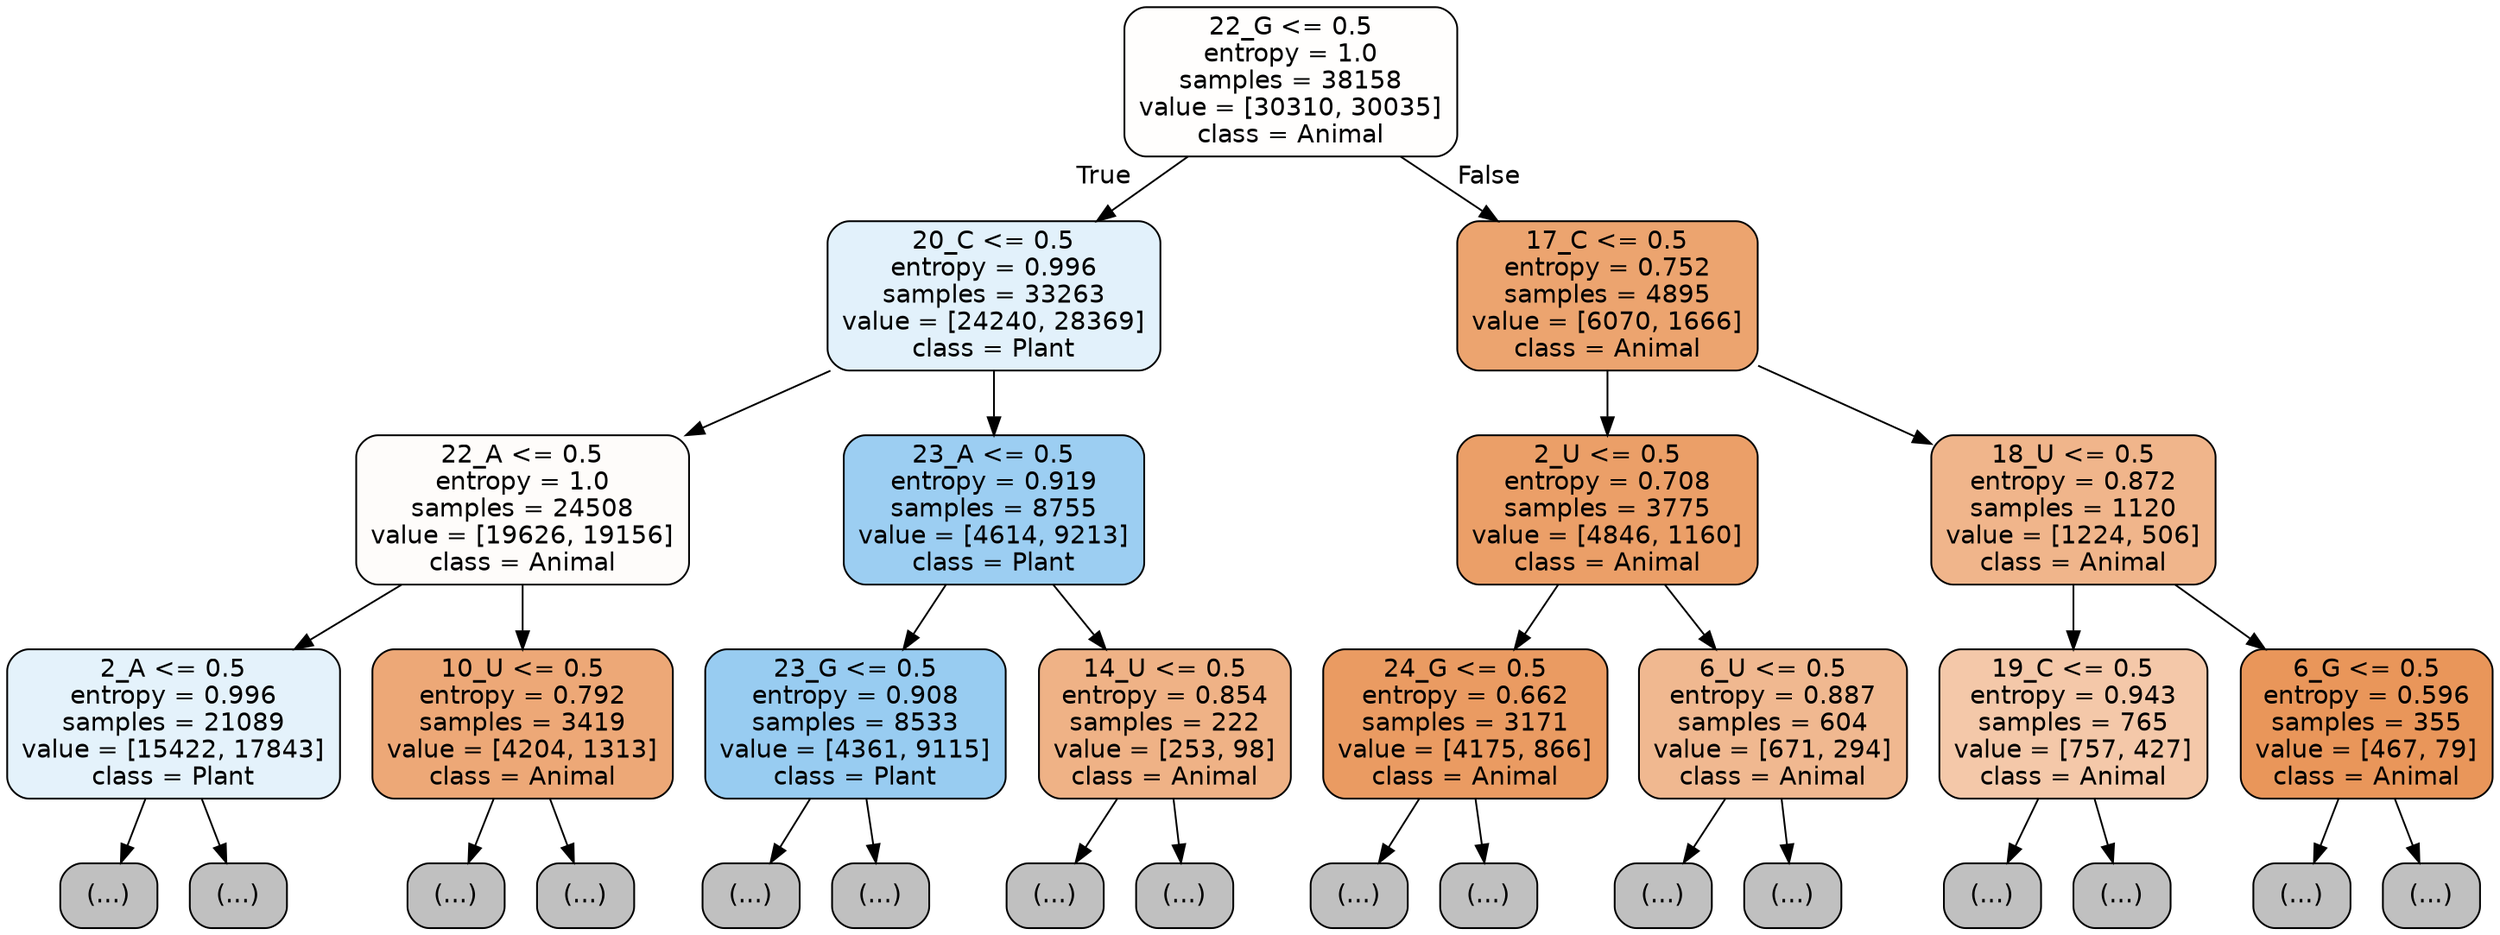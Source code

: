 digraph Tree {
node [shape=box, style="filled, rounded", color="black", fontname="helvetica"] ;
edge [fontname="helvetica"] ;
0 [label="22_G <= 0.5\nentropy = 1.0\nsamples = 38158\nvalue = [30310, 30035]\nclass = Animal", fillcolor="#fffefd"] ;
1 [label="20_C <= 0.5\nentropy = 0.996\nsamples = 33263\nvalue = [24240, 28369]\nclass = Plant", fillcolor="#e2f1fb"] ;
0 -> 1 [labeldistance=2.5, labelangle=45, headlabel="True"] ;
2 [label="22_A <= 0.5\nentropy = 1.0\nsamples = 24508\nvalue = [19626, 19156]\nclass = Animal", fillcolor="#fefcfa"] ;
1 -> 2 ;
3 [label="2_A <= 0.5\nentropy = 0.996\nsamples = 21089\nvalue = [15422, 17843]\nclass = Plant", fillcolor="#e4f2fb"] ;
2 -> 3 ;
4 [label="(...)", fillcolor="#C0C0C0"] ;
3 -> 4 ;
7417 [label="(...)", fillcolor="#C0C0C0"] ;
3 -> 7417 ;
9774 [label="10_U <= 0.5\nentropy = 0.792\nsamples = 3419\nvalue = [4204, 1313]\nclass = Animal", fillcolor="#eda877"] ;
2 -> 9774 ;
9775 [label="(...)", fillcolor="#C0C0C0"] ;
9774 -> 9775 ;
10914 [label="(...)", fillcolor="#C0C0C0"] ;
9774 -> 10914 ;
11289 [label="23_A <= 0.5\nentropy = 0.919\nsamples = 8755\nvalue = [4614, 9213]\nclass = Plant", fillcolor="#9ccef2"] ;
1 -> 11289 ;
11290 [label="23_G <= 0.5\nentropy = 0.908\nsamples = 8533\nvalue = [4361, 9115]\nclass = Plant", fillcolor="#98ccf1"] ;
11289 -> 11290 ;
11291 [label="(...)", fillcolor="#C0C0C0"] ;
11290 -> 11291 ;
14442 [label="(...)", fillcolor="#C0C0C0"] ;
11290 -> 14442 ;
14547 [label="14_U <= 0.5\nentropy = 0.854\nsamples = 222\nvalue = [253, 98]\nclass = Animal", fillcolor="#efb286"] ;
11289 -> 14547 ;
14548 [label="(...)", fillcolor="#C0C0C0"] ;
14547 -> 14548 ;
14645 [label="(...)", fillcolor="#C0C0C0"] ;
14547 -> 14645 ;
14664 [label="17_C <= 0.5\nentropy = 0.752\nsamples = 4895\nvalue = [6070, 1666]\nclass = Animal", fillcolor="#eca46f"] ;
0 -> 14664 [labeldistance=2.5, labelangle=-45, headlabel="False"] ;
14665 [label="2_U <= 0.5\nentropy = 0.708\nsamples = 3775\nvalue = [4846, 1160]\nclass = Animal", fillcolor="#eb9f68"] ;
14664 -> 14665 ;
14666 [label="24_G <= 0.5\nentropy = 0.662\nsamples = 3171\nvalue = [4175, 866]\nclass = Animal", fillcolor="#ea9b62"] ;
14665 -> 14666 ;
14667 [label="(...)", fillcolor="#C0C0C0"] ;
14666 -> 14667 ;
15750 [label="(...)", fillcolor="#C0C0C0"] ;
14666 -> 15750 ;
15821 [label="6_U <= 0.5\nentropy = 0.887\nsamples = 604\nvalue = [671, 294]\nclass = Animal", fillcolor="#f0b890"] ;
14665 -> 15821 ;
15822 [label="(...)", fillcolor="#C0C0C0"] ;
15821 -> 15822 ;
16057 [label="(...)", fillcolor="#C0C0C0"] ;
15821 -> 16057 ;
16182 [label="18_U <= 0.5\nentropy = 0.872\nsamples = 1120\nvalue = [1224, 506]\nclass = Animal", fillcolor="#f0b58b"] ;
14664 -> 16182 ;
16183 [label="19_C <= 0.5\nentropy = 0.943\nsamples = 765\nvalue = [757, 427]\nclass = Animal", fillcolor="#f4c8a9"] ;
16182 -> 16183 ;
16184 [label="(...)", fillcolor="#C0C0C0"] ;
16183 -> 16184 ;
16459 [label="(...)", fillcolor="#C0C0C0"] ;
16183 -> 16459 ;
16516 [label="6_G <= 0.5\nentropy = 0.596\nsamples = 355\nvalue = [467, 79]\nclass = Animal", fillcolor="#e9965a"] ;
16182 -> 16516 ;
16517 [label="(...)", fillcolor="#C0C0C0"] ;
16516 -> 16517 ;
16620 [label="(...)", fillcolor="#C0C0C0"] ;
16516 -> 16620 ;
}